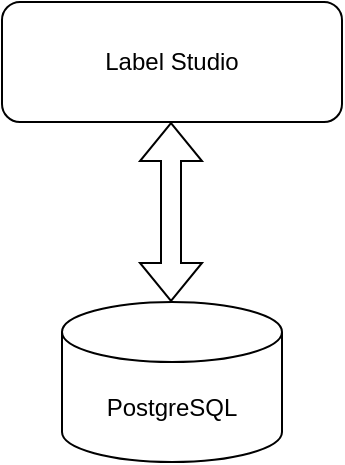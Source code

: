 <mxfile version="24.0.4" type="github">
  <diagram name="Page-1" id="AJPe_oTjbrZDUSIA43D6">
    <mxGraphModel dx="2954" dy="1106" grid="1" gridSize="10" guides="1" tooltips="1" connect="1" arrows="1" fold="1" page="1" pageScale="1" pageWidth="827" pageHeight="1169" math="0" shadow="0">
      <root>
        <mxCell id="0" />
        <mxCell id="1" parent="0" />
        <mxCell id="KUIXBKlgRZ6tORYIY5aK-1" value="Label Studio" style="rounded=1;whiteSpace=wrap;html=1;" vertex="1" parent="1">
          <mxGeometry x="350" y="530" width="170" height="60" as="geometry" />
        </mxCell>
        <mxCell id="KUIXBKlgRZ6tORYIY5aK-3" value="PostgreSQL" style="shape=cylinder3;whiteSpace=wrap;html=1;boundedLbl=1;backgroundOutline=1;size=15;" vertex="1" parent="1">
          <mxGeometry x="380" y="680" width="110" height="80" as="geometry" />
        </mxCell>
        <mxCell id="KUIXBKlgRZ6tORYIY5aK-4" value="" style="shape=flexArrow;endArrow=classic;startArrow=classic;html=1;rounded=0;entryX=0.5;entryY=1;entryDx=0;entryDy=0;exitX=0.5;exitY=0;exitDx=0;exitDy=0;exitPerimeter=0;" edge="1" parent="1">
          <mxGeometry width="100" height="100" relative="1" as="geometry">
            <mxPoint x="434.5" y="680" as="sourcePoint" />
            <mxPoint x="434.5" y="590" as="targetPoint" />
          </mxGeometry>
        </mxCell>
      </root>
    </mxGraphModel>
  </diagram>
</mxfile>
